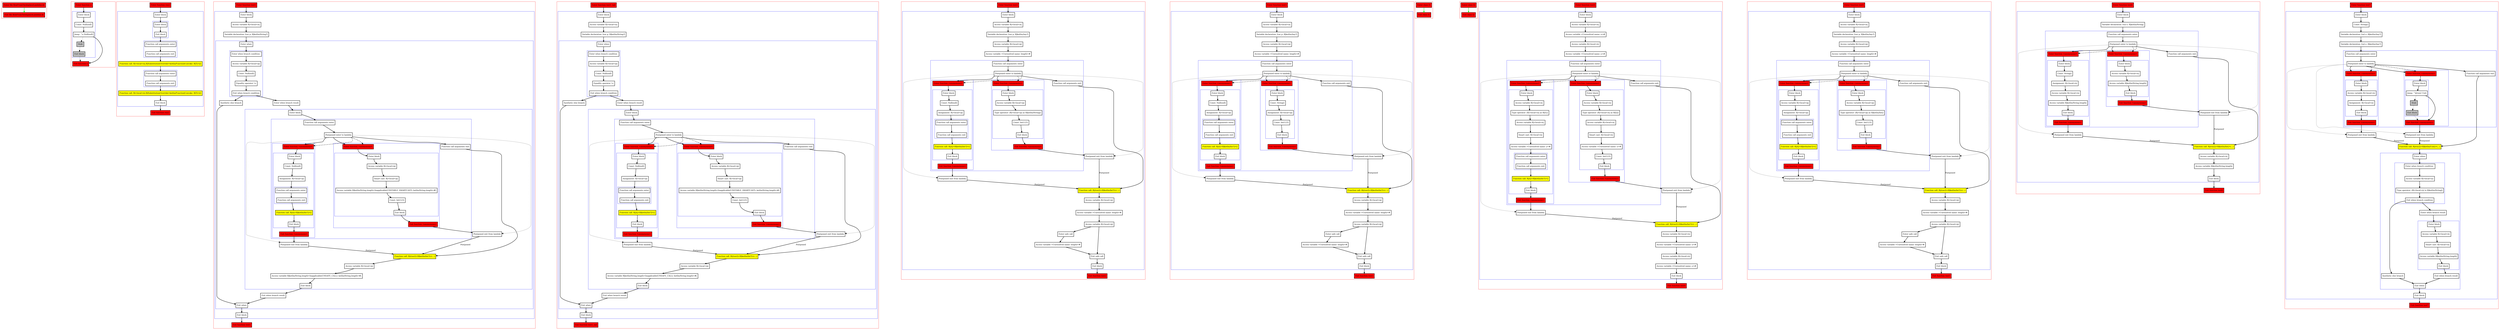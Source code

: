 digraph flowFromTwoInplaceLambdas_kt {
    graph [nodesep=3]
    node [shape=box penwidth=2]
    edge [penwidth=2]

    subgraph cluster_0 {
        color=red
        0 [label="Enter file flowFromTwoInplaceLambdas.kt" style="filled" fillcolor=red];
        1 [label="Exit file flowFromTwoInplaceLambdas.kt" style="filled" fillcolor=red];
    }
    0 -> {1} [color=green];

    subgraph cluster_1 {
        color=red
        2 [label="Enter function n" style="filled" fillcolor=red];
        subgraph cluster_2 {
            color=blue
            3 [label="Enter block"];
            4 [label="Const: Null(null)"];
            5 [label="Jump: ^n Null(null)"];
            6 [label="Stub" style="filled" fillcolor=gray];
            7 [label="Exit block" style="filled" fillcolor=gray];
        }
        8 [label="Exit function n" style="filled" fillcolor=red];
    }
    2 -> {3};
    3 -> {4};
    4 -> {5};
    5 -> {8};
    5 -> {6} [style=dotted];
    6 -> {7} [style=dotted];
    7 -> {8} [style=dotted];

    subgraph cluster_3 {
        color=red
        9 [label="Enter function run2" style="filled" fillcolor=red];
        subgraph cluster_4 {
            color=blue
            10 [label="Enter block"];
            subgraph cluster_5 {
                color=blue
                11 [label="Enter block"];
                12 [label="Exit block"];
            }
            subgraph cluster_6 {
                color=blue
                13 [label="Function call arguments enter"];
                14 [label="Function call arguments exit"];
            }
            15 [label="Function call: R|<local>/x|.R|SubstitutionOverride<kotlin/Function0.invoke: R|T|>|()" style="filled" fillcolor=yellow];
            subgraph cluster_7 {
                color=blue
                16 [label="Function call arguments enter"];
                17 [label="Function call arguments exit"];
            }
            18 [label="Function call: R|<local>/y|.R|SubstitutionOverride<kotlin/Function0.invoke: R|T|>|()" style="filled" fillcolor=yellow];
            19 [label="Exit block"];
        }
        20 [label="Exit function run2" style="filled" fillcolor=red];
    }
    9 -> {10};
    10 -> {11};
    11 -> {12};
    12 -> {13};
    13 -> {14};
    14 -> {15};
    15 -> {16};
    16 -> {17};
    17 -> {18};
    18 -> {19};
    19 -> {20};

    subgraph cluster_8 {
        color=red
        21 [label="Enter function test1" style="filled" fillcolor=red];
        subgraph cluster_9 {
            color=blue
            22 [label="Enter block"];
            23 [label="Access variable R|<local>/x|"];
            24 [label="Variable declaration: lvar p: R|kotlin/String?|"];
            subgraph cluster_10 {
                color=blue
                25 [label="Enter when"];
                subgraph cluster_11 {
                    color=blue
                    26 [label="Enter when branch condition "];
                    27 [label="Access variable R|<local>/p|"];
                    28 [label="Const: Null(null)"];
                    29 [label="Equality operator !="];
                    30 [label="Exit when branch condition"];
                }
                31 [label="Synthetic else branch"];
                32 [label="Enter when branch result"];
                subgraph cluster_12 {
                    color=blue
                    33 [label="Enter block"];
                    subgraph cluster_13 {
                        color=blue
                        34 [label="Function call arguments enter"];
                        35 [label="Postponed enter to lambda"];
                        subgraph cluster_14 {
                            color=blue
                            36 [label="Enter function <anonymous>" style="filled" fillcolor=red];
                            subgraph cluster_15 {
                                color=blue
                                37 [label="Enter block"];
                                38 [label="Access variable R|<local>/p|"];
                                39 [label="Smart cast: R|<local>/p|"];
                                40 [label="Access variable R|kotlin/String.length<Inapplicable(UNSTABLE_SMARTCAST): kotlin/String.length>#|"];
                                41 [label="Const: Int(123)"];
                                42 [label="Exit block"];
                            }
                            43 [label="Exit function <anonymous>" style="filled" fillcolor=red];
                        }
                        subgraph cluster_16 {
                            color=blue
                            44 [label="Enter function <anonymous>" style="filled" fillcolor=red];
                            subgraph cluster_17 {
                                color=blue
                                45 [label="Enter block"];
                                46 [label="Const: Null(null)"];
                                47 [label="Assignment: R|<local>/p|"];
                                subgraph cluster_18 {
                                    color=blue
                                    48 [label="Function call arguments enter"];
                                    49 [label="Function call arguments exit"];
                                }
                                50 [label="Function call: R|/n|<R|kotlin/Int?|>()" style="filled" fillcolor=yellow];
                                51 [label="Exit block"];
                            }
                            52 [label="Exit function <anonymous>" style="filled" fillcolor=red];
                        }
                        53 [label="Function call arguments exit"];
                    }
                    54 [label="Postponed exit from lambda"];
                    55 [label="Postponed exit from lambda"];
                    56 [label="Function call: R|/run2|<R|kotlin/Int?|>(...)" style="filled" fillcolor=yellow];
                    57 [label="Access variable R|<local>/p|"];
                    58 [label="Access variable R|kotlin/String.length<Inapplicable(UNSAFE_CALL): kotlin/String.length>#|"];
                    59 [label="Exit block"];
                }
                60 [label="Exit when branch result"];
                61 [label="Exit when"];
            }
            62 [label="Exit block"];
        }
        63 [label="Exit function test1" style="filled" fillcolor=red];
    }
    21 -> {22};
    22 -> {23};
    23 -> {24};
    24 -> {25};
    25 -> {26};
    26 -> {27};
    27 -> {28};
    28 -> {29};
    29 -> {30};
    30 -> {31 32};
    31 -> {61};
    32 -> {33};
    33 -> {34};
    34 -> {35};
    35 -> {36 44 53};
    35 -> {54 55} [style=dotted];
    35 -> {36 44} [style=dashed];
    36 -> {37};
    37 -> {38};
    38 -> {39};
    39 -> {40};
    40 -> {41};
    41 -> {42};
    42 -> {43};
    43 -> {54};
    44 -> {45};
    45 -> {46};
    46 -> {47};
    47 -> {48};
    48 -> {49};
    49 -> {50};
    50 -> {51};
    51 -> {52};
    52 -> {55};
    53 -> {56};
    54 -> {56} [label="Postponed"];
    55 -> {56} [label="Postponed"];
    56 -> {57};
    57 -> {58};
    58 -> {59};
    59 -> {60};
    60 -> {61};
    61 -> {62};
    62 -> {63};

    subgraph cluster_19 {
        color=red
        64 [label="Enter function test1_tail" style="filled" fillcolor=red];
        subgraph cluster_20 {
            color=blue
            65 [label="Enter block"];
            66 [label="Access variable R|<local>/x|"];
            67 [label="Variable declaration: lvar p: R|kotlin/String?|"];
            subgraph cluster_21 {
                color=blue
                68 [label="Enter when"];
                subgraph cluster_22 {
                    color=blue
                    69 [label="Enter when branch condition "];
                    70 [label="Access variable R|<local>/p|"];
                    71 [label="Const: Null(null)"];
                    72 [label="Equality operator !="];
                    73 [label="Exit when branch condition"];
                }
                74 [label="Synthetic else branch"];
                75 [label="Enter when branch result"];
                subgraph cluster_23 {
                    color=blue
                    76 [label="Enter block"];
                    subgraph cluster_24 {
                        color=blue
                        77 [label="Function call arguments enter"];
                        78 [label="Postponed enter to lambda"];
                        subgraph cluster_25 {
                            color=blue
                            79 [label="Enter function <anonymous>" style="filled" fillcolor=red];
                            subgraph cluster_26 {
                                color=blue
                                80 [label="Enter block"];
                                81 [label="Access variable R|<local>/p|"];
                                82 [label="Smart cast: R|<local>/p|"];
                                83 [label="Access variable R|kotlin/String.length<Inapplicable(UNSTABLE_SMARTCAST): kotlin/String.length>#|"];
                                84 [label="Const: Int(123)"];
                                85 [label="Exit block"];
                            }
                            86 [label="Exit function <anonymous>" style="filled" fillcolor=red];
                        }
                        subgraph cluster_27 {
                            color=blue
                            87 [label="Enter function <anonymous>" style="filled" fillcolor=red];
                            subgraph cluster_28 {
                                color=blue
                                88 [label="Enter block"];
                                89 [label="Const: Null(null)"];
                                90 [label="Assignment: R|<local>/p|"];
                                subgraph cluster_29 {
                                    color=blue
                                    91 [label="Function call arguments enter"];
                                    92 [label="Function call arguments exit"];
                                }
                                93 [label="Function call: R|/n|<R|kotlin/Int?|>()" style="filled" fillcolor=yellow];
                                94 [label="Exit block"];
                            }
                            95 [label="Exit function <anonymous>" style="filled" fillcolor=red];
                        }
                        96 [label="Function call arguments exit"];
                    }
                    97 [label="Postponed exit from lambda"];
                    98 [label="Postponed exit from lambda"];
                    99 [label="Function call: R|/run2|<R|kotlin/Int?|>(...)" style="filled" fillcolor=yellow];
                    100 [label="Access variable R|<local>/p|"];
                    101 [label="Access variable R|kotlin/String.length<Inapplicable(UNSAFE_CALL): kotlin/String.length>#|"];
                    102 [label="Exit block"];
                }
                103 [label="Exit when branch result"];
                104 [label="Exit when"];
            }
            105 [label="Exit block"];
        }
        106 [label="Exit function test1_tail" style="filled" fillcolor=red];
    }
    64 -> {65};
    65 -> {66};
    66 -> {67};
    67 -> {68};
    68 -> {69};
    69 -> {70};
    70 -> {71};
    71 -> {72};
    72 -> {73};
    73 -> {74 75};
    74 -> {104};
    75 -> {76};
    76 -> {77};
    77 -> {78};
    78 -> {79 87 96};
    78 -> {97 98} [style=dotted];
    78 -> {79 87} [style=dashed];
    79 -> {80};
    80 -> {81};
    81 -> {82};
    82 -> {83};
    83 -> {84};
    84 -> {85};
    85 -> {86};
    86 -> {97};
    87 -> {88};
    88 -> {89};
    89 -> {90};
    90 -> {91};
    91 -> {92};
    92 -> {93};
    93 -> {94};
    94 -> {95};
    95 -> {98};
    96 -> {99};
    97 -> {99} [label="Postponed"];
    98 -> {99} [label="Postponed"];
    99 -> {100};
    100 -> {101};
    101 -> {102};
    102 -> {103};
    103 -> {104};
    104 -> {105};
    105 -> {106};

    subgraph cluster_30 {
        color=red
        107 [label="Enter function test2" style="filled" fillcolor=red];
        subgraph cluster_31 {
            color=blue
            108 [label="Enter block"];
            109 [label="Access variable R|<local>/x|"];
            110 [label="Variable declaration: lvar p: R|kotlin/Any?|"];
            111 [label="Access variable R|<local>/p|"];
            112 [label="Access variable <Unresolved name: length>#"];
            subgraph cluster_32 {
                color=blue
                113 [label="Function call arguments enter"];
                114 [label="Postponed enter to lambda"];
                subgraph cluster_33 {
                    color=blue
                    115 [label="Enter function <anonymous>" style="filled" fillcolor=red];
                    subgraph cluster_34 {
                        color=blue
                        116 [label="Enter block"];
                        117 [label="Access variable R|<local>/p|"];
                        118 [label="Type operator: (R|<local>/p| as R|kotlin/String|)"];
                        119 [label="Const: Int(123)"];
                        120 [label="Exit block"];
                    }
                    121 [label="Exit function <anonymous>" style="filled" fillcolor=red];
                }
                subgraph cluster_35 {
                    color=blue
                    122 [label="Enter function <anonymous>" style="filled" fillcolor=red];
                    subgraph cluster_36 {
                        color=blue
                        123 [label="Enter block"];
                        124 [label="Const: Null(null)"];
                        125 [label="Assignment: R|<local>/p|"];
                        subgraph cluster_37 {
                            color=blue
                            126 [label="Function call arguments enter"];
                            127 [label="Function call arguments exit"];
                        }
                        128 [label="Function call: R|/n|<R|kotlin/Int?|>()" style="filled" fillcolor=yellow];
                        129 [label="Exit block"];
                    }
                    130 [label="Exit function <anonymous>" style="filled" fillcolor=red];
                }
                131 [label="Function call arguments exit"];
            }
            132 [label="Postponed exit from lambda"];
            133 [label="Postponed exit from lambda"];
            134 [label="Function call: R|/run2|<R|kotlin/Int?|>(...)" style="filled" fillcolor=yellow];
            135 [label="Access variable R|<local>/p|"];
            136 [label="Access variable <Unresolved name: length>#"];
            137 [label="Access variable R|<local>/p|"];
            138 [label="Enter safe call"];
            139 [label="Access variable <Unresolved name: length>#"];
            140 [label="Exit safe call"];
            141 [label="Exit block"];
        }
        142 [label="Exit function test2" style="filled" fillcolor=red];
    }
    107 -> {108};
    108 -> {109};
    109 -> {110};
    110 -> {111};
    111 -> {112};
    112 -> {113};
    113 -> {114};
    114 -> {115 122 131};
    114 -> {132 133} [style=dotted];
    114 -> {115 122} [style=dashed];
    115 -> {116};
    116 -> {117};
    117 -> {118};
    118 -> {119};
    119 -> {120};
    120 -> {121};
    121 -> {132};
    122 -> {123};
    123 -> {124};
    124 -> {125};
    125 -> {126};
    126 -> {127};
    127 -> {128};
    128 -> {129};
    129 -> {130};
    130 -> {133};
    131 -> {134};
    132 -> {134} [label="Postponed"];
    133 -> {134} [label="Postponed"];
    134 -> {135};
    135 -> {136};
    136 -> {137};
    137 -> {138 140};
    138 -> {139};
    139 -> {140};
    140 -> {141};
    141 -> {142};

    subgraph cluster_38 {
        color=red
        143 [label="Enter function test3" style="filled" fillcolor=red];
        subgraph cluster_39 {
            color=blue
            144 [label="Enter block"];
            145 [label="Access variable R|<local>/x|"];
            146 [label="Variable declaration: lvar p: R|kotlin/Any?|"];
            147 [label="Access variable R|<local>/p|"];
            148 [label="Access variable <Unresolved name: length>#"];
            subgraph cluster_40 {
                color=blue
                149 [label="Function call arguments enter"];
                150 [label="Postponed enter to lambda"];
                subgraph cluster_41 {
                    color=blue
                    151 [label="Enter function <anonymous>" style="filled" fillcolor=red];
                    subgraph cluster_42 {
                        color=blue
                        152 [label="Enter block"];
                        153 [label="Const: String()"];
                        154 [label="Assignment: R|<local>/p|"];
                        155 [label="Const: Int(123)"];
                        156 [label="Exit block"];
                    }
                    157 [label="Exit function <anonymous>" style="filled" fillcolor=red];
                }
                subgraph cluster_43 {
                    color=blue
                    158 [label="Enter function <anonymous>" style="filled" fillcolor=red];
                    subgraph cluster_44 {
                        color=blue
                        159 [label="Enter block"];
                        160 [label="Const: Null(null)"];
                        161 [label="Assignment: R|<local>/p|"];
                        subgraph cluster_45 {
                            color=blue
                            162 [label="Function call arguments enter"];
                            163 [label="Function call arguments exit"];
                        }
                        164 [label="Function call: R|/n|<R|kotlin/Int?|>()" style="filled" fillcolor=yellow];
                        165 [label="Exit block"];
                    }
                    166 [label="Exit function <anonymous>" style="filled" fillcolor=red];
                }
                167 [label="Function call arguments exit"];
            }
            168 [label="Postponed exit from lambda"];
            169 [label="Postponed exit from lambda"];
            170 [label="Function call: R|/run2|<R|kotlin/Int?|>(...)" style="filled" fillcolor=yellow];
            171 [label="Access variable R|<local>/p|"];
            172 [label="Access variable <Unresolved name: length>#"];
            173 [label="Access variable R|<local>/p|"];
            174 [label="Enter safe call"];
            175 [label="Access variable <Unresolved name: length>#"];
            176 [label="Exit safe call"];
            177 [label="Exit block"];
        }
        178 [label="Exit function test3" style="filled" fillcolor=red];
    }
    143 -> {144};
    144 -> {145};
    145 -> {146};
    146 -> {147};
    147 -> {148};
    148 -> {149};
    149 -> {150};
    150 -> {151 158 167};
    150 -> {168 169} [style=dotted];
    150 -> {151 158} [style=dashed];
    151 -> {152};
    152 -> {153};
    153 -> {154};
    154 -> {155};
    155 -> {156};
    156 -> {157};
    157 -> {168};
    158 -> {159};
    159 -> {160};
    160 -> {161};
    161 -> {162};
    162 -> {163};
    163 -> {164};
    164 -> {165};
    165 -> {166};
    166 -> {169};
    167 -> {170};
    168 -> {170} [label="Postponed"];
    169 -> {170} [label="Postponed"];
    170 -> {171};
    171 -> {172};
    172 -> {173};
    173 -> {174 176};
    174 -> {175};
    175 -> {176};
    176 -> {177};
    177 -> {178};

    subgraph cluster_46 {
        color=red
        179 [label="Enter class I1" style="filled" fillcolor=red];
        180 [label="Exit class I1" style="filled" fillcolor=red];
    }
    179 -> {180} [color=green];

    subgraph cluster_47 {
        color=red
        181 [label="Enter class I2" style="filled" fillcolor=red];
        182 [label="Exit class I2" style="filled" fillcolor=red];
    }
    181 -> {182} [color=green];

    subgraph cluster_48 {
        color=red
        183 [label="Enter function test4" style="filled" fillcolor=red];
        subgraph cluster_49 {
            color=blue
            184 [label="Enter block"];
            185 [label="Access variable R|<local>/x|"];
            186 [label="Access variable <Unresolved name: x>#"];
            187 [label="Access variable R|<local>/x|"];
            188 [label="Access variable <Unresolved name: y>#"];
            subgraph cluster_50 {
                color=blue
                189 [label="Function call arguments enter"];
                190 [label="Postponed enter to lambda"];
                subgraph cluster_51 {
                    color=blue
                    191 [label="Enter function <anonymous>" style="filled" fillcolor=red];
                    subgraph cluster_52 {
                        color=blue
                        192 [label="Enter block"];
                        193 [label="Access variable R|<local>/x|"];
                        194 [label="Type operator: (R|<local>/x| as R|I2|)"];
                        195 [label="Access variable R|<local>/x|"];
                        196 [label="Smart cast: R|<local>/x|"];
                        197 [label="Access variable <Unresolved name: x>#"];
                        198 [label="Const: Int(123)"];
                        199 [label="Exit block"];
                    }
                    200 [label="Exit function <anonymous>" style="filled" fillcolor=red];
                }
                subgraph cluster_53 {
                    color=blue
                    201 [label="Enter function <anonymous>" style="filled" fillcolor=red];
                    subgraph cluster_54 {
                        color=blue
                        202 [label="Enter block"];
                        203 [label="Access variable R|<local>/x|"];
                        204 [label="Type operator: (R|<local>/x| as R|I1|)"];
                        205 [label="Access variable R|<local>/x|"];
                        206 [label="Smart cast: R|<local>/x|"];
                        207 [label="Access variable <Unresolved name: y>#"];
                        subgraph cluster_55 {
                            color=blue
                            208 [label="Function call arguments enter"];
                            209 [label="Function call arguments exit"];
                        }
                        210 [label="Function call: R|/n|<R|kotlin/Int?|>()" style="filled" fillcolor=yellow];
                        211 [label="Exit block"];
                    }
                    212 [label="Exit function <anonymous>" style="filled" fillcolor=red];
                }
                213 [label="Function call arguments exit"];
            }
            214 [label="Postponed exit from lambda"];
            215 [label="Postponed exit from lambda"];
            216 [label="Function call: R|/run2|<R|kotlin/Int?|>(...)" style="filled" fillcolor=yellow];
            217 [label="Access variable R|<local>/x|"];
            218 [label="Access variable <Unresolved name: x>#"];
            219 [label="Access variable R|<local>/x|"];
            220 [label="Access variable <Unresolved name: y>#"];
            221 [label="Exit block"];
        }
        222 [label="Exit function test4" style="filled" fillcolor=red];
    }
    183 -> {184};
    184 -> {185};
    185 -> {186};
    186 -> {187};
    187 -> {188};
    188 -> {189};
    189 -> {190};
    190 -> {191 201 213};
    190 -> {214 215} [style=dotted];
    190 -> {191 201} [style=dashed];
    191 -> {192};
    192 -> {193};
    193 -> {194};
    194 -> {195};
    195 -> {196};
    196 -> {197};
    197 -> {198};
    198 -> {199};
    199 -> {200};
    200 -> {214};
    201 -> {202};
    202 -> {203};
    203 -> {204};
    204 -> {205};
    205 -> {206};
    206 -> {207};
    207 -> {208};
    208 -> {209};
    209 -> {210};
    210 -> {211};
    211 -> {212};
    212 -> {215};
    213 -> {216};
    214 -> {216} [label="Postponed"];
    215 -> {216} [label="Postponed"];
    216 -> {217};
    217 -> {218};
    218 -> {219};
    219 -> {220};
    220 -> {221};
    221 -> {222};

    subgraph cluster_56 {
        color=red
        223 [label="Enter function test5" style="filled" fillcolor=red];
        subgraph cluster_57 {
            color=blue
            224 [label="Enter block"];
            225 [label="Access variable R|<local>/x|"];
            226 [label="Variable declaration: lvar p: R|kotlin/Any?|"];
            227 [label="Access variable R|<local>/p|"];
            228 [label="Access variable <Unresolved name: length>#"];
            subgraph cluster_58 {
                color=blue
                229 [label="Function call arguments enter"];
                230 [label="Postponed enter to lambda"];
                subgraph cluster_59 {
                    color=blue
                    231 [label="Enter function <anonymous>" style="filled" fillcolor=red];
                    subgraph cluster_60 {
                        color=blue
                        232 [label="Enter block"];
                        233 [label="Access variable R|<local>/q|"];
                        234 [label="Assignment: R|<local>/p|"];
                        subgraph cluster_61 {
                            color=blue
                            235 [label="Function call arguments enter"];
                            236 [label="Function call arguments exit"];
                        }
                        237 [label="Function call: R|/n|<R|kotlin/Int?|>()" style="filled" fillcolor=yellow];
                        238 [label="Exit block"];
                    }
                    239 [label="Exit function <anonymous>" style="filled" fillcolor=red];
                }
                subgraph cluster_62 {
                    color=blue
                    240 [label="Enter function <anonymous>" style="filled" fillcolor=red];
                    subgraph cluster_63 {
                        color=blue
                        241 [label="Enter block"];
                        242 [label="Access variable R|<local>/p|"];
                        243 [label="Type operator: (R|<local>/p| as R|kotlin/Int|)"];
                        244 [label="Const: Int(123)"];
                        245 [label="Exit block"];
                    }
                    246 [label="Exit function <anonymous>" style="filled" fillcolor=red];
                }
                247 [label="Function call arguments exit"];
            }
            248 [label="Postponed exit from lambda"];
            249 [label="Postponed exit from lambda"];
            250 [label="Function call: R|/run2|<R|kotlin/Int?|>(...)" style="filled" fillcolor=yellow];
            251 [label="Access variable R|<local>/p|"];
            252 [label="Access variable <Unresolved name: length>#"];
            253 [label="Access variable R|<local>/p|"];
            254 [label="Enter safe call"];
            255 [label="Access variable <Unresolved name: length>#"];
            256 [label="Exit safe call"];
            257 [label="Exit block"];
        }
        258 [label="Exit function test5" style="filled" fillcolor=red];
    }
    223 -> {224};
    224 -> {225};
    225 -> {226};
    226 -> {227};
    227 -> {228};
    228 -> {229};
    229 -> {230};
    230 -> {231 240 247};
    230 -> {248 249} [style=dotted];
    230 -> {231 240} [style=dashed];
    231 -> {232};
    232 -> {233};
    233 -> {234};
    234 -> {235};
    235 -> {236};
    236 -> {237};
    237 -> {238};
    238 -> {239};
    239 -> {248};
    240 -> {241};
    241 -> {242};
    242 -> {243};
    243 -> {244};
    244 -> {245};
    245 -> {246};
    246 -> {249};
    247 -> {250};
    248 -> {250} [label="Postponed"];
    249 -> {250} [label="Postponed"];
    250 -> {251};
    251 -> {252};
    252 -> {253};
    253 -> {254 256};
    254 -> {255};
    255 -> {256};
    256 -> {257};
    257 -> {258};

    subgraph cluster_64 {
        color=red
        259 [label="Enter function test6" style="filled" fillcolor=red];
        subgraph cluster_65 {
            color=blue
            260 [label="Enter block"];
            261 [label="Variable declaration: lval x: R|kotlin/String|"];
            subgraph cluster_66 {
                color=blue
                262 [label="Function call arguments enter"];
                263 [label="Postponed enter to lambda"];
                subgraph cluster_67 {
                    color=blue
                    264 [label="Enter function <anonymous>" style="filled" fillcolor=red];
                    subgraph cluster_68 {
                        color=blue
                        265 [label="Enter block"];
                        266 [label="Access variable R|<local>/x|"];
                        267 [label="Access variable R|kotlin/String.length|"];
                        268 [label="Exit block"];
                    }
                    269 [label="Exit function <anonymous>" style="filled" fillcolor=red];
                }
                subgraph cluster_69 {
                    color=blue
                    270 [label="Enter function <anonymous>" style="filled" fillcolor=red];
                    subgraph cluster_70 {
                        color=blue
                        271 [label="Enter block"];
                        272 [label="Const: String()"];
                        273 [label="Assignment: R|<local>/x|"];
                        274 [label="Access variable R|<local>/x|"];
                        275 [label="Access variable R|kotlin/String.length|"];
                        276 [label="Exit block"];
                    }
                    277 [label="Exit function <anonymous>" style="filled" fillcolor=red];
                }
                278 [label="Function call arguments exit"];
            }
            279 [label="Postponed exit from lambda"];
            280 [label="Postponed exit from lambda"];
            281 [label="Function call: R|/run2|<R|kotlin/Int|>(...)" style="filled" fillcolor=yellow];
            282 [label="Access variable R|<local>/x|"];
            283 [label="Access variable R|kotlin/String.length|"];
            284 [label="Exit block"];
        }
        285 [label="Exit function test6" style="filled" fillcolor=red];
    }
    259 -> {260};
    260 -> {261};
    261 -> {262};
    262 -> {263};
    263 -> {264 270 278};
    263 -> {279 280} [style=dotted];
    263 -> {264 270} [style=dashed];
    264 -> {265};
    265 -> {266};
    266 -> {267};
    267 -> {268};
    268 -> {269};
    269 -> {279};
    270 -> {271};
    271 -> {272};
    272 -> {273};
    273 -> {274};
    274 -> {275};
    275 -> {276};
    276 -> {277};
    277 -> {280};
    278 -> {281};
    279 -> {281} [label="Postponed"];
    280 -> {281} [label="Postponed"];
    281 -> {282};
    282 -> {283};
    283 -> {284};
    284 -> {285};

    subgraph cluster_71 {
        color=red
        286 [label="Enter function test7" style="filled" fillcolor=red];
        subgraph cluster_72 {
            color=blue
            287 [label="Enter block"];
            288 [label="Const: String()"];
            289 [label="Variable declaration: lval x: R|kotlin/Any?|"];
            290 [label="Variable declaration: lval y: R|kotlin/Any?|"];
            subgraph cluster_73 {
                color=blue
                291 [label="Function call arguments enter"];
                292 [label="Postponed enter to lambda"];
                subgraph cluster_74 {
                    color=blue
                    293 [label="Enter function <anonymous>" style="filled" fillcolor=red];
                    subgraph cluster_75 {
                        color=blue
                        294 [label="Enter block"];
                        295 [label="Jump: ^@run2 Unit"];
                        296 [label="Stub" style="filled" fillcolor=gray];
                        297 [label="Exit block" style="filled" fillcolor=gray];
                    }
                    298 [label="Exit function <anonymous>" style="filled" fillcolor=red];
                }
                subgraph cluster_76 {
                    color=blue
                    299 [label="Enter function <anonymous>" style="filled" fillcolor=red];
                    subgraph cluster_77 {
                        color=blue
                        300 [label="Enter block"];
                        301 [label="Access variable R|<local>/x|"];
                        302 [label="Assignment: R|<local>/y|"];
                        303 [label="Exit block"];
                    }
                    304 [label="Exit function <anonymous>" style="filled" fillcolor=red];
                }
                305 [label="Function call arguments exit"];
            }
            306 [label="Postponed exit from lambda"];
            307 [label="Postponed exit from lambda"];
            308 [label="Function call: R|/run2|<R|kotlin/Unit|>(...)" style="filled" fillcolor=yellow];
            subgraph cluster_78 {
                color=blue
                309 [label="Enter when"];
                subgraph cluster_79 {
                    color=blue
                    310 [label="Enter when branch condition "];
                    311 [label="Access variable R|<local>/y|"];
                    312 [label="Type operator: (R|<local>/y| is R|kotlin/String|)"];
                    313 [label="Exit when branch condition"];
                }
                314 [label="Synthetic else branch"];
                315 [label="Enter when branch result"];
                subgraph cluster_80 {
                    color=blue
                    316 [label="Enter block"];
                    317 [label="Access variable R|<local>/x|"];
                    318 [label="Smart cast: R|<local>/x|"];
                    319 [label="Access variable R|kotlin/String.length|"];
                    320 [label="Exit block"];
                }
                321 [label="Exit when branch result"];
                322 [label="Exit when"];
            }
            323 [label="Exit block"];
        }
        324 [label="Exit function test7" style="filled" fillcolor=red];
    }
    286 -> {287};
    287 -> {288};
    288 -> {289};
    289 -> {290};
    290 -> {291};
    291 -> {292};
    292 -> {293 299 305};
    292 -> {306 307} [style=dotted];
    292 -> {293 299} [style=dashed];
    293 -> {294};
    294 -> {295};
    295 -> {298};
    295 -> {296} [style=dotted];
    296 -> {297} [style=dotted];
    297 -> {298} [style=dotted];
    298 -> {306};
    299 -> {300};
    300 -> {301};
    301 -> {302};
    302 -> {303};
    303 -> {304};
    304 -> {307};
    305 -> {308};
    306 -> {308} [label="Postponed"];
    307 -> {308} [label="Postponed"];
    308 -> {309};
    309 -> {310};
    310 -> {311};
    311 -> {312};
    312 -> {313};
    313 -> {314 315};
    314 -> {322};
    315 -> {316};
    316 -> {317};
    317 -> {318};
    318 -> {319};
    319 -> {320};
    320 -> {321};
    321 -> {322};
    322 -> {323};
    323 -> {324};

}
